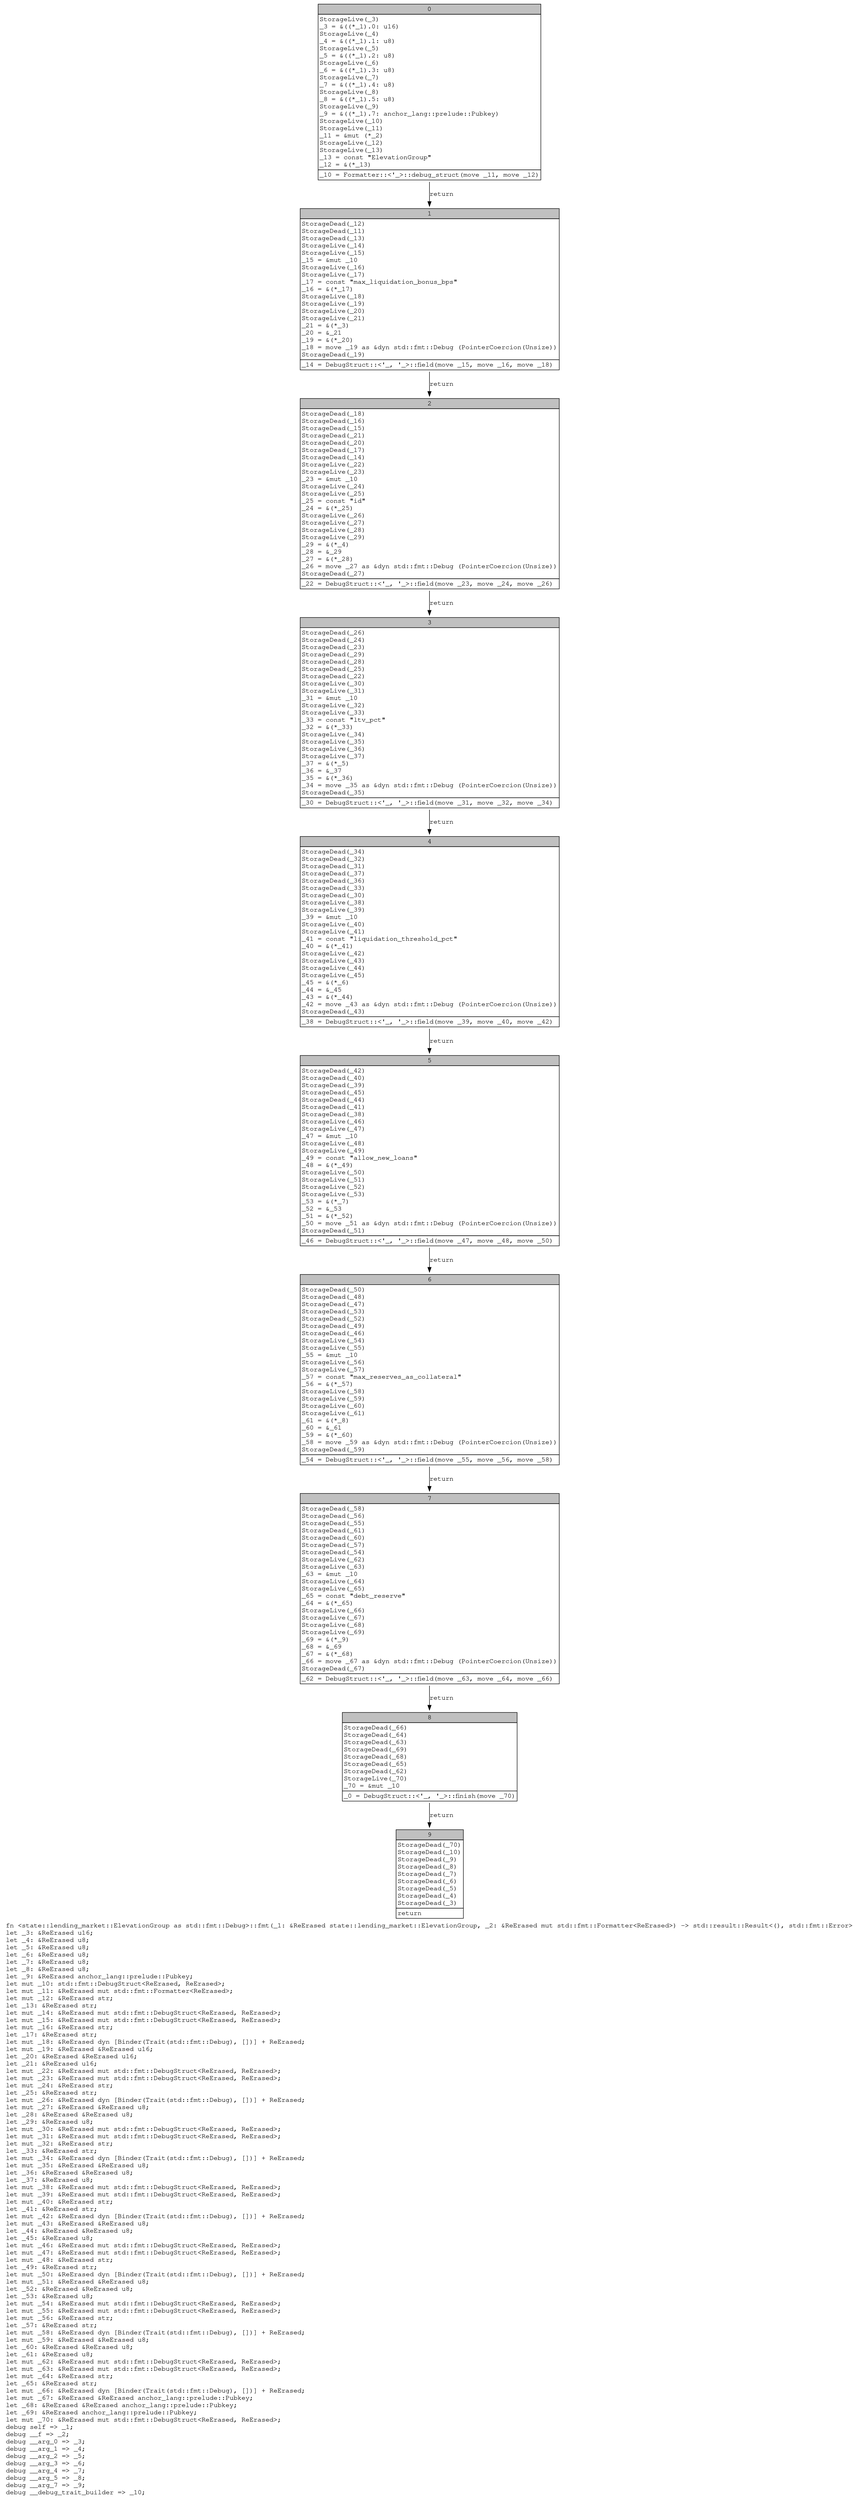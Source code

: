 digraph Mir_0_7241 {
    graph [fontname="Courier, monospace"];
    node [fontname="Courier, monospace"];
    edge [fontname="Courier, monospace"];
    label=<fn &lt;state::lending_market::ElevationGroup as std::fmt::Debug&gt;::fmt(_1: &amp;ReErased state::lending_market::ElevationGroup, _2: &amp;ReErased mut std::fmt::Formatter&lt;ReErased&gt;) -&gt; std::result::Result&lt;(), std::fmt::Error&gt;<br align="left"/>let _3: &amp;ReErased u16;<br align="left"/>let _4: &amp;ReErased u8;<br align="left"/>let _5: &amp;ReErased u8;<br align="left"/>let _6: &amp;ReErased u8;<br align="left"/>let _7: &amp;ReErased u8;<br align="left"/>let _8: &amp;ReErased u8;<br align="left"/>let _9: &amp;ReErased anchor_lang::prelude::Pubkey;<br align="left"/>let mut _10: std::fmt::DebugStruct&lt;ReErased, ReErased&gt;;<br align="left"/>let mut _11: &amp;ReErased mut std::fmt::Formatter&lt;ReErased&gt;;<br align="left"/>let mut _12: &amp;ReErased str;<br align="left"/>let _13: &amp;ReErased str;<br align="left"/>let mut _14: &amp;ReErased mut std::fmt::DebugStruct&lt;ReErased, ReErased&gt;;<br align="left"/>let mut _15: &amp;ReErased mut std::fmt::DebugStruct&lt;ReErased, ReErased&gt;;<br align="left"/>let mut _16: &amp;ReErased str;<br align="left"/>let _17: &amp;ReErased str;<br align="left"/>let mut _18: &amp;ReErased dyn [Binder(Trait(std::fmt::Debug), [])] + ReErased;<br align="left"/>let mut _19: &amp;ReErased &amp;ReErased u16;<br align="left"/>let _20: &amp;ReErased &amp;ReErased u16;<br align="left"/>let _21: &amp;ReErased u16;<br align="left"/>let mut _22: &amp;ReErased mut std::fmt::DebugStruct&lt;ReErased, ReErased&gt;;<br align="left"/>let mut _23: &amp;ReErased mut std::fmt::DebugStruct&lt;ReErased, ReErased&gt;;<br align="left"/>let mut _24: &amp;ReErased str;<br align="left"/>let _25: &amp;ReErased str;<br align="left"/>let mut _26: &amp;ReErased dyn [Binder(Trait(std::fmt::Debug), [])] + ReErased;<br align="left"/>let mut _27: &amp;ReErased &amp;ReErased u8;<br align="left"/>let _28: &amp;ReErased &amp;ReErased u8;<br align="left"/>let _29: &amp;ReErased u8;<br align="left"/>let mut _30: &amp;ReErased mut std::fmt::DebugStruct&lt;ReErased, ReErased&gt;;<br align="left"/>let mut _31: &amp;ReErased mut std::fmt::DebugStruct&lt;ReErased, ReErased&gt;;<br align="left"/>let mut _32: &amp;ReErased str;<br align="left"/>let _33: &amp;ReErased str;<br align="left"/>let mut _34: &amp;ReErased dyn [Binder(Trait(std::fmt::Debug), [])] + ReErased;<br align="left"/>let mut _35: &amp;ReErased &amp;ReErased u8;<br align="left"/>let _36: &amp;ReErased &amp;ReErased u8;<br align="left"/>let _37: &amp;ReErased u8;<br align="left"/>let mut _38: &amp;ReErased mut std::fmt::DebugStruct&lt;ReErased, ReErased&gt;;<br align="left"/>let mut _39: &amp;ReErased mut std::fmt::DebugStruct&lt;ReErased, ReErased&gt;;<br align="left"/>let mut _40: &amp;ReErased str;<br align="left"/>let _41: &amp;ReErased str;<br align="left"/>let mut _42: &amp;ReErased dyn [Binder(Trait(std::fmt::Debug), [])] + ReErased;<br align="left"/>let mut _43: &amp;ReErased &amp;ReErased u8;<br align="left"/>let _44: &amp;ReErased &amp;ReErased u8;<br align="left"/>let _45: &amp;ReErased u8;<br align="left"/>let mut _46: &amp;ReErased mut std::fmt::DebugStruct&lt;ReErased, ReErased&gt;;<br align="left"/>let mut _47: &amp;ReErased mut std::fmt::DebugStruct&lt;ReErased, ReErased&gt;;<br align="left"/>let mut _48: &amp;ReErased str;<br align="left"/>let _49: &amp;ReErased str;<br align="left"/>let mut _50: &amp;ReErased dyn [Binder(Trait(std::fmt::Debug), [])] + ReErased;<br align="left"/>let mut _51: &amp;ReErased &amp;ReErased u8;<br align="left"/>let _52: &amp;ReErased &amp;ReErased u8;<br align="left"/>let _53: &amp;ReErased u8;<br align="left"/>let mut _54: &amp;ReErased mut std::fmt::DebugStruct&lt;ReErased, ReErased&gt;;<br align="left"/>let mut _55: &amp;ReErased mut std::fmt::DebugStruct&lt;ReErased, ReErased&gt;;<br align="left"/>let mut _56: &amp;ReErased str;<br align="left"/>let _57: &amp;ReErased str;<br align="left"/>let mut _58: &amp;ReErased dyn [Binder(Trait(std::fmt::Debug), [])] + ReErased;<br align="left"/>let mut _59: &amp;ReErased &amp;ReErased u8;<br align="left"/>let _60: &amp;ReErased &amp;ReErased u8;<br align="left"/>let _61: &amp;ReErased u8;<br align="left"/>let mut _62: &amp;ReErased mut std::fmt::DebugStruct&lt;ReErased, ReErased&gt;;<br align="left"/>let mut _63: &amp;ReErased mut std::fmt::DebugStruct&lt;ReErased, ReErased&gt;;<br align="left"/>let mut _64: &amp;ReErased str;<br align="left"/>let _65: &amp;ReErased str;<br align="left"/>let mut _66: &amp;ReErased dyn [Binder(Trait(std::fmt::Debug), [])] + ReErased;<br align="left"/>let mut _67: &amp;ReErased &amp;ReErased anchor_lang::prelude::Pubkey;<br align="left"/>let _68: &amp;ReErased &amp;ReErased anchor_lang::prelude::Pubkey;<br align="left"/>let _69: &amp;ReErased anchor_lang::prelude::Pubkey;<br align="left"/>let mut _70: &amp;ReErased mut std::fmt::DebugStruct&lt;ReErased, ReErased&gt;;<br align="left"/>debug self =&gt; _1;<br align="left"/>debug __f =&gt; _2;<br align="left"/>debug __arg_0 =&gt; _3;<br align="left"/>debug __arg_1 =&gt; _4;<br align="left"/>debug __arg_2 =&gt; _5;<br align="left"/>debug __arg_3 =&gt; _6;<br align="left"/>debug __arg_4 =&gt; _7;<br align="left"/>debug __arg_5 =&gt; _8;<br align="left"/>debug __arg_7 =&gt; _9;<br align="left"/>debug __debug_trait_builder =&gt; _10;<br align="left"/>>;
    bb0__0_7241 [shape="none", label=<<table border="0" cellborder="1" cellspacing="0"><tr><td bgcolor="gray" align="center" colspan="1">0</td></tr><tr><td align="left" balign="left">StorageLive(_3)<br/>_3 = &amp;((*_1).0: u16)<br/>StorageLive(_4)<br/>_4 = &amp;((*_1).1: u8)<br/>StorageLive(_5)<br/>_5 = &amp;((*_1).2: u8)<br/>StorageLive(_6)<br/>_6 = &amp;((*_1).3: u8)<br/>StorageLive(_7)<br/>_7 = &amp;((*_1).4: u8)<br/>StorageLive(_8)<br/>_8 = &amp;((*_1).5: u8)<br/>StorageLive(_9)<br/>_9 = &amp;((*_1).7: anchor_lang::prelude::Pubkey)<br/>StorageLive(_10)<br/>StorageLive(_11)<br/>_11 = &amp;mut (*_2)<br/>StorageLive(_12)<br/>StorageLive(_13)<br/>_13 = const &quot;ElevationGroup&quot;<br/>_12 = &amp;(*_13)<br/></td></tr><tr><td align="left">_10 = Formatter::&lt;'_&gt;::debug_struct(move _11, move _12)</td></tr></table>>];
    bb1__0_7241 [shape="none", label=<<table border="0" cellborder="1" cellspacing="0"><tr><td bgcolor="gray" align="center" colspan="1">1</td></tr><tr><td align="left" balign="left">StorageDead(_12)<br/>StorageDead(_11)<br/>StorageDead(_13)<br/>StorageLive(_14)<br/>StorageLive(_15)<br/>_15 = &amp;mut _10<br/>StorageLive(_16)<br/>StorageLive(_17)<br/>_17 = const &quot;max_liquidation_bonus_bps&quot;<br/>_16 = &amp;(*_17)<br/>StorageLive(_18)<br/>StorageLive(_19)<br/>StorageLive(_20)<br/>StorageLive(_21)<br/>_21 = &amp;(*_3)<br/>_20 = &amp;_21<br/>_19 = &amp;(*_20)<br/>_18 = move _19 as &amp;dyn std::fmt::Debug (PointerCoercion(Unsize))<br/>StorageDead(_19)<br/></td></tr><tr><td align="left">_14 = DebugStruct::&lt;'_, '_&gt;::field(move _15, move _16, move _18)</td></tr></table>>];
    bb2__0_7241 [shape="none", label=<<table border="0" cellborder="1" cellspacing="0"><tr><td bgcolor="gray" align="center" colspan="1">2</td></tr><tr><td align="left" balign="left">StorageDead(_18)<br/>StorageDead(_16)<br/>StorageDead(_15)<br/>StorageDead(_21)<br/>StorageDead(_20)<br/>StorageDead(_17)<br/>StorageDead(_14)<br/>StorageLive(_22)<br/>StorageLive(_23)<br/>_23 = &amp;mut _10<br/>StorageLive(_24)<br/>StorageLive(_25)<br/>_25 = const &quot;id&quot;<br/>_24 = &amp;(*_25)<br/>StorageLive(_26)<br/>StorageLive(_27)<br/>StorageLive(_28)<br/>StorageLive(_29)<br/>_29 = &amp;(*_4)<br/>_28 = &amp;_29<br/>_27 = &amp;(*_28)<br/>_26 = move _27 as &amp;dyn std::fmt::Debug (PointerCoercion(Unsize))<br/>StorageDead(_27)<br/></td></tr><tr><td align="left">_22 = DebugStruct::&lt;'_, '_&gt;::field(move _23, move _24, move _26)</td></tr></table>>];
    bb3__0_7241 [shape="none", label=<<table border="0" cellborder="1" cellspacing="0"><tr><td bgcolor="gray" align="center" colspan="1">3</td></tr><tr><td align="left" balign="left">StorageDead(_26)<br/>StorageDead(_24)<br/>StorageDead(_23)<br/>StorageDead(_29)<br/>StorageDead(_28)<br/>StorageDead(_25)<br/>StorageDead(_22)<br/>StorageLive(_30)<br/>StorageLive(_31)<br/>_31 = &amp;mut _10<br/>StorageLive(_32)<br/>StorageLive(_33)<br/>_33 = const &quot;ltv_pct&quot;<br/>_32 = &amp;(*_33)<br/>StorageLive(_34)<br/>StorageLive(_35)<br/>StorageLive(_36)<br/>StorageLive(_37)<br/>_37 = &amp;(*_5)<br/>_36 = &amp;_37<br/>_35 = &amp;(*_36)<br/>_34 = move _35 as &amp;dyn std::fmt::Debug (PointerCoercion(Unsize))<br/>StorageDead(_35)<br/></td></tr><tr><td align="left">_30 = DebugStruct::&lt;'_, '_&gt;::field(move _31, move _32, move _34)</td></tr></table>>];
    bb4__0_7241 [shape="none", label=<<table border="0" cellborder="1" cellspacing="0"><tr><td bgcolor="gray" align="center" colspan="1">4</td></tr><tr><td align="left" balign="left">StorageDead(_34)<br/>StorageDead(_32)<br/>StorageDead(_31)<br/>StorageDead(_37)<br/>StorageDead(_36)<br/>StorageDead(_33)<br/>StorageDead(_30)<br/>StorageLive(_38)<br/>StorageLive(_39)<br/>_39 = &amp;mut _10<br/>StorageLive(_40)<br/>StorageLive(_41)<br/>_41 = const &quot;liquidation_threshold_pct&quot;<br/>_40 = &amp;(*_41)<br/>StorageLive(_42)<br/>StorageLive(_43)<br/>StorageLive(_44)<br/>StorageLive(_45)<br/>_45 = &amp;(*_6)<br/>_44 = &amp;_45<br/>_43 = &amp;(*_44)<br/>_42 = move _43 as &amp;dyn std::fmt::Debug (PointerCoercion(Unsize))<br/>StorageDead(_43)<br/></td></tr><tr><td align="left">_38 = DebugStruct::&lt;'_, '_&gt;::field(move _39, move _40, move _42)</td></tr></table>>];
    bb5__0_7241 [shape="none", label=<<table border="0" cellborder="1" cellspacing="0"><tr><td bgcolor="gray" align="center" colspan="1">5</td></tr><tr><td align="left" balign="left">StorageDead(_42)<br/>StorageDead(_40)<br/>StorageDead(_39)<br/>StorageDead(_45)<br/>StorageDead(_44)<br/>StorageDead(_41)<br/>StorageDead(_38)<br/>StorageLive(_46)<br/>StorageLive(_47)<br/>_47 = &amp;mut _10<br/>StorageLive(_48)<br/>StorageLive(_49)<br/>_49 = const &quot;allow_new_loans&quot;<br/>_48 = &amp;(*_49)<br/>StorageLive(_50)<br/>StorageLive(_51)<br/>StorageLive(_52)<br/>StorageLive(_53)<br/>_53 = &amp;(*_7)<br/>_52 = &amp;_53<br/>_51 = &amp;(*_52)<br/>_50 = move _51 as &amp;dyn std::fmt::Debug (PointerCoercion(Unsize))<br/>StorageDead(_51)<br/></td></tr><tr><td align="left">_46 = DebugStruct::&lt;'_, '_&gt;::field(move _47, move _48, move _50)</td></tr></table>>];
    bb6__0_7241 [shape="none", label=<<table border="0" cellborder="1" cellspacing="0"><tr><td bgcolor="gray" align="center" colspan="1">6</td></tr><tr><td align="left" balign="left">StorageDead(_50)<br/>StorageDead(_48)<br/>StorageDead(_47)<br/>StorageDead(_53)<br/>StorageDead(_52)<br/>StorageDead(_49)<br/>StorageDead(_46)<br/>StorageLive(_54)<br/>StorageLive(_55)<br/>_55 = &amp;mut _10<br/>StorageLive(_56)<br/>StorageLive(_57)<br/>_57 = const &quot;max_reserves_as_collateral&quot;<br/>_56 = &amp;(*_57)<br/>StorageLive(_58)<br/>StorageLive(_59)<br/>StorageLive(_60)<br/>StorageLive(_61)<br/>_61 = &amp;(*_8)<br/>_60 = &amp;_61<br/>_59 = &amp;(*_60)<br/>_58 = move _59 as &amp;dyn std::fmt::Debug (PointerCoercion(Unsize))<br/>StorageDead(_59)<br/></td></tr><tr><td align="left">_54 = DebugStruct::&lt;'_, '_&gt;::field(move _55, move _56, move _58)</td></tr></table>>];
    bb7__0_7241 [shape="none", label=<<table border="0" cellborder="1" cellspacing="0"><tr><td bgcolor="gray" align="center" colspan="1">7</td></tr><tr><td align="left" balign="left">StorageDead(_58)<br/>StorageDead(_56)<br/>StorageDead(_55)<br/>StorageDead(_61)<br/>StorageDead(_60)<br/>StorageDead(_57)<br/>StorageDead(_54)<br/>StorageLive(_62)<br/>StorageLive(_63)<br/>_63 = &amp;mut _10<br/>StorageLive(_64)<br/>StorageLive(_65)<br/>_65 = const &quot;debt_reserve&quot;<br/>_64 = &amp;(*_65)<br/>StorageLive(_66)<br/>StorageLive(_67)<br/>StorageLive(_68)<br/>StorageLive(_69)<br/>_69 = &amp;(*_9)<br/>_68 = &amp;_69<br/>_67 = &amp;(*_68)<br/>_66 = move _67 as &amp;dyn std::fmt::Debug (PointerCoercion(Unsize))<br/>StorageDead(_67)<br/></td></tr><tr><td align="left">_62 = DebugStruct::&lt;'_, '_&gt;::field(move _63, move _64, move _66)</td></tr></table>>];
    bb8__0_7241 [shape="none", label=<<table border="0" cellborder="1" cellspacing="0"><tr><td bgcolor="gray" align="center" colspan="1">8</td></tr><tr><td align="left" balign="left">StorageDead(_66)<br/>StorageDead(_64)<br/>StorageDead(_63)<br/>StorageDead(_69)<br/>StorageDead(_68)<br/>StorageDead(_65)<br/>StorageDead(_62)<br/>StorageLive(_70)<br/>_70 = &amp;mut _10<br/></td></tr><tr><td align="left">_0 = DebugStruct::&lt;'_, '_&gt;::finish(move _70)</td></tr></table>>];
    bb9__0_7241 [shape="none", label=<<table border="0" cellborder="1" cellspacing="0"><tr><td bgcolor="gray" align="center" colspan="1">9</td></tr><tr><td align="left" balign="left">StorageDead(_70)<br/>StorageDead(_10)<br/>StorageDead(_9)<br/>StorageDead(_8)<br/>StorageDead(_7)<br/>StorageDead(_6)<br/>StorageDead(_5)<br/>StorageDead(_4)<br/>StorageDead(_3)<br/></td></tr><tr><td align="left">return</td></tr></table>>];
    bb0__0_7241 -> bb1__0_7241 [label="return"];
    bb1__0_7241 -> bb2__0_7241 [label="return"];
    bb2__0_7241 -> bb3__0_7241 [label="return"];
    bb3__0_7241 -> bb4__0_7241 [label="return"];
    bb4__0_7241 -> bb5__0_7241 [label="return"];
    bb5__0_7241 -> bb6__0_7241 [label="return"];
    bb6__0_7241 -> bb7__0_7241 [label="return"];
    bb7__0_7241 -> bb8__0_7241 [label="return"];
    bb8__0_7241 -> bb9__0_7241 [label="return"];
}
